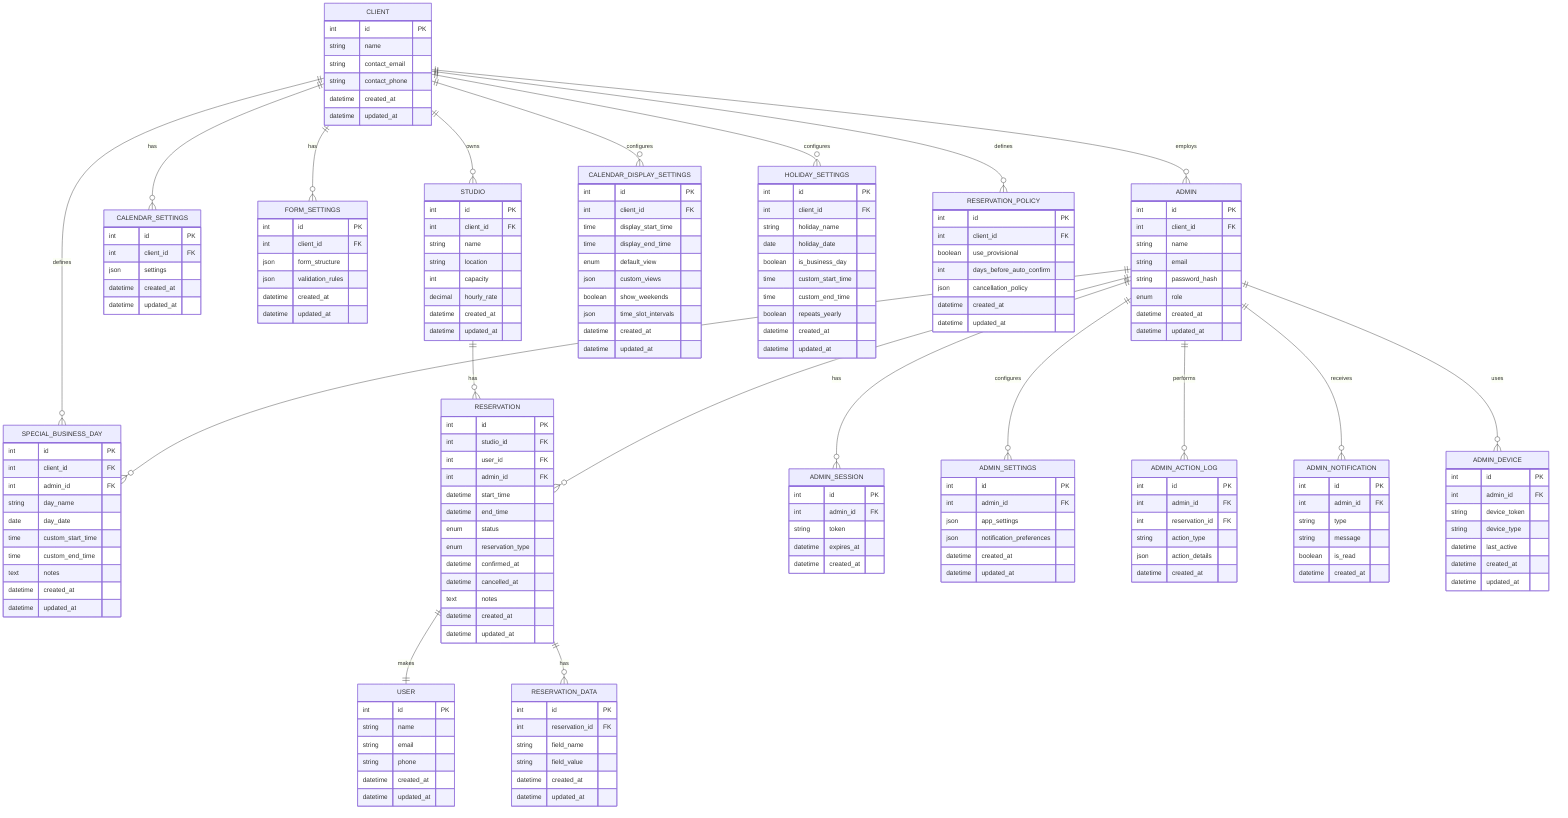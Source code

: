 erDiagram
    CLIENT ||--o{ STUDIO : owns
    CLIENT ||--o{ CALENDAR_SETTINGS : has
    CLIENT ||--o{ FORM_SETTINGS : has
    CLIENT ||--o{ ADMIN : employs
    CLIENT ||--o{ CALENDAR_DISPLAY_SETTINGS : configures
    CLIENT ||--o{ HOLIDAY_SETTINGS : configures
    CLIENT ||--o{ SPECIAL_BUSINESS_DAY : defines
    CLIENT ||--o{ RESERVATION_POLICY : defines
    CLIENT {
        int id PK
        string name
        string contact_email
        string contact_phone
        datetime created_at
        datetime updated_at
    }
    STUDIO ||--o{ RESERVATION : has
    STUDIO {
        int id PK
        int client_id FK
        string name
        string location
        int capacity
        decimal hourly_rate
        datetime created_at
        datetime updated_at
    }
    CALENDAR_SETTINGS {
        int id PK
        int client_id FK
        json settings
        datetime created_at
        datetime updated_at
    }
    CALENDAR_DISPLAY_SETTINGS {
        int id PK
        int client_id FK
        time display_start_time
        time display_end_time
        enum default_view
        json custom_views
        boolean show_weekends
        json time_slot_intervals
        datetime created_at
        datetime updated_at
    }
    HOLIDAY_SETTINGS {
        int id PK
        int client_id FK
        string holiday_name
        date holiday_date
        boolean is_business_day
        time custom_start_time
        time custom_end_time
        boolean repeats_yearly
        datetime created_at
        datetime updated_at
    }
    SPECIAL_BUSINESS_DAY {
        int id PK
        int client_id FK
        int admin_id FK
        string day_name
        date day_date
        time custom_start_time
        time custom_end_time
        text notes
        datetime created_at
        datetime updated_at
    }
    FORM_SETTINGS {
        int id PK
        int client_id FK
        json form_structure
        json validation_rules
        datetime created_at
        datetime updated_at
    }
    RESERVATION_POLICY {
        int id PK
        int client_id FK
        boolean use_provisional
        int days_before_auto_confirm
        json cancellation_policy
        datetime created_at
        datetime updated_at
    }
    RESERVATION ||--|| USER : makes
    RESERVATION ||--o{ RESERVATION_DATA : has
    RESERVATION {
        int id PK
        int studio_id FK
        int user_id FK
        int admin_id FK
        datetime start_time
        datetime end_time
        enum status
        enum reservation_type
        datetime confirmed_at
        datetime cancelled_at
        text notes
        datetime created_at
        datetime updated_at
    }
    RESERVATION_DATA {
        int id PK
        int reservation_id FK
        string field_name
        string field_value
        datetime created_at
        datetime updated_at
    }
    USER {
        int id PK
        string name
        string email
        string phone
        datetime created_at
        datetime updated_at
    }
    ADMIN {
        int id PK
        int client_id FK
        string name
        string email
        string password_hash
        enum role
        datetime created_at
        datetime updated_at
    }
    ADMIN ||--o{ RESERVATION : manages
    ADMIN ||--o{ ADMIN_SESSION : has
    ADMIN ||--o{ ADMIN_SETTINGS : configures
    ADMIN ||--o{ SPECIAL_BUSINESS_DAY : sets
    ADMIN_SESSION {
        int id PK
        int admin_id FK
        string token
        datetime expires_at
        datetime created_at
    }
    ADMIN_ACTION_LOG {
        int id PK
        int admin_id FK
        int reservation_id FK
        string action_type
        json action_details
        datetime created_at
    }
    ADMIN ||--o{ ADMIN_ACTION_LOG : performs
    ADMIN ||--o{ ADMIN_NOTIFICATION : receives
    ADMIN_NOTIFICATION {
        int id PK
        int admin_id FK
        string type
        string message
        boolean is_read
        datetime created_at
    }
    ADMIN ||--o{ ADMIN_DEVICE : uses
    ADMIN_DEVICE {
        int id PK
        int admin_id FK
        string device_token
        string device_type
        datetime last_active
        datetime created_at
        datetime updated_at
    }
    ADMIN_SETTINGS {
        int id PK
        int admin_id FK
        json app_settings
        json notification_preferences
        datetime created_at
        datetime updated_at
    }